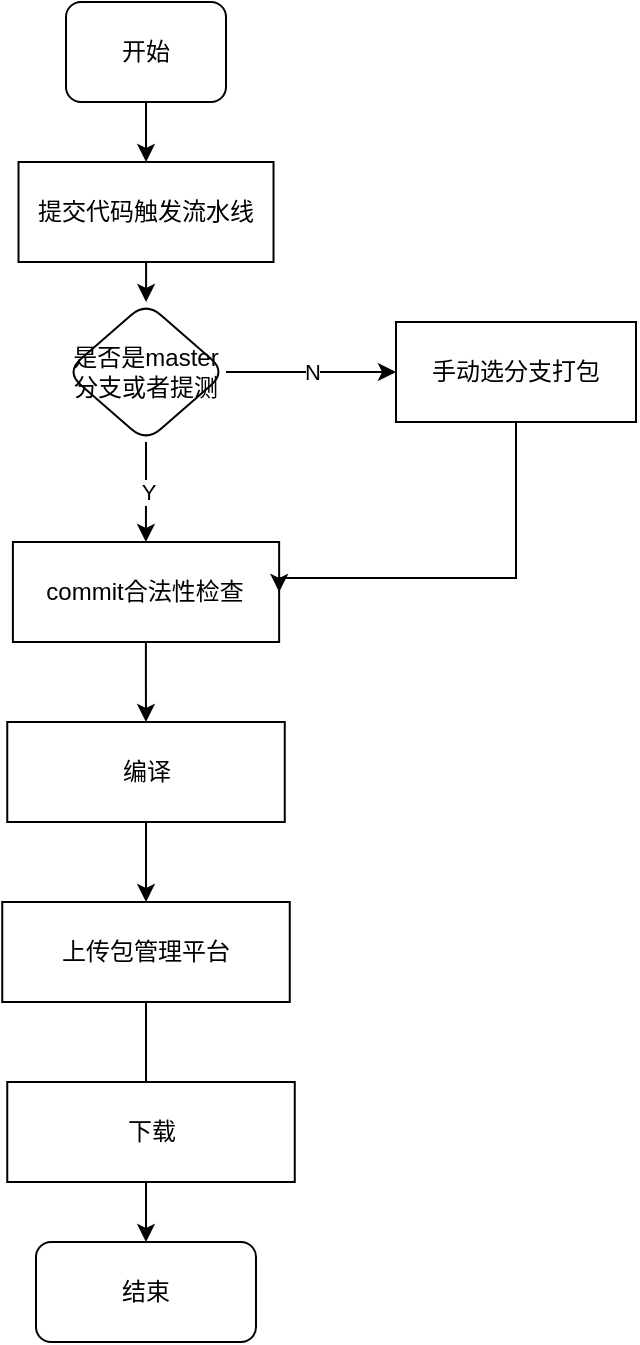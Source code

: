<mxfile version="16.1.2" type="github">
  <diagram id="MRLumtQFugWmHpsNUWH9" name="Page-1">
    <mxGraphModel dx="1298" dy="809" grid="1" gridSize="10" guides="1" tooltips="1" connect="1" arrows="1" fold="1" page="1" pageScale="1" pageWidth="827" pageHeight="1169" math="0" shadow="0">
      <root>
        <mxCell id="0" />
        <mxCell id="1" parent="0" />
        <mxCell id="B7pZqtaMHlKjASyPlcRu-1" style="edgeStyle=orthogonalEdgeStyle;rounded=0;orthogonalLoop=1;jettySize=auto;html=1;exitX=0.5;exitY=1;exitDx=0;exitDy=0;" edge="1" parent="1" source="M-3te0TH6qk-WWZfM-NY-1" target="B7pZqtaMHlKjASyPlcRu-2">
          <mxGeometry relative="1" as="geometry">
            <mxPoint x="245" y="120" as="targetPoint" />
          </mxGeometry>
        </mxCell>
        <mxCell id="M-3te0TH6qk-WWZfM-NY-1" value="开始" style="rounded=1;whiteSpace=wrap;html=1;" parent="1" vertex="1">
          <mxGeometry x="205" y="40" width="80" height="50" as="geometry" />
        </mxCell>
        <mxCell id="M-3te0TH6qk-WWZfM-NY-5" value="" style="edgeStyle=orthogonalEdgeStyle;rounded=0;orthogonalLoop=1;jettySize=auto;html=1;" parent="1" source="M-3te0TH6qk-WWZfM-NY-3" target="M-3te0TH6qk-WWZfM-NY-4" edge="1">
          <mxGeometry relative="1" as="geometry" />
        </mxCell>
        <mxCell id="M-3te0TH6qk-WWZfM-NY-3" value="commit合法性检查" style="rounded=0;whiteSpace=wrap;html=1;" parent="1" vertex="1">
          <mxGeometry x="178.45" y="310" width="133.12" height="50" as="geometry" />
        </mxCell>
        <mxCell id="M-3te0TH6qk-WWZfM-NY-7" value="" style="edgeStyle=orthogonalEdgeStyle;rounded=0;orthogonalLoop=1;jettySize=auto;html=1;" parent="1" source="M-3te0TH6qk-WWZfM-NY-4" target="M-3te0TH6qk-WWZfM-NY-6" edge="1">
          <mxGeometry relative="1" as="geometry" />
        </mxCell>
        <mxCell id="M-3te0TH6qk-WWZfM-NY-4" value="编译" style="whiteSpace=wrap;html=1;rounded=0;" parent="1" vertex="1">
          <mxGeometry x="175.63" y="400" width="138.75" height="50" as="geometry" />
        </mxCell>
        <mxCell id="M-3te0TH6qk-WWZfM-NY-13" value="" style="edgeStyle=orthogonalEdgeStyle;rounded=0;orthogonalLoop=1;jettySize=auto;html=1;" parent="1" source="M-3te0TH6qk-WWZfM-NY-6" target="M-3te0TH6qk-WWZfM-NY-12" edge="1">
          <mxGeometry relative="1" as="geometry" />
        </mxCell>
        <mxCell id="M-3te0TH6qk-WWZfM-NY-6" value="上传包管理平台" style="whiteSpace=wrap;html=1;rounded=0;" parent="1" vertex="1">
          <mxGeometry x="173.13" y="490" width="143.75" height="50" as="geometry" />
        </mxCell>
        <mxCell id="M-3te0TH6qk-WWZfM-NY-12" value="结束" style="rounded=1;whiteSpace=wrap;html=1;" parent="1" vertex="1">
          <mxGeometry x="190" y="660" width="110" height="50" as="geometry" />
        </mxCell>
        <mxCell id="M-3te0TH6qk-WWZfM-NY-16" value="" style="edgeStyle=orthogonalEdgeStyle;rounded=0;orthogonalLoop=1;jettySize=auto;html=1;" parent="1" source="M-3te0TH6qk-WWZfM-NY-14" target="M-3te0TH6qk-WWZfM-NY-3" edge="1">
          <mxGeometry relative="1" as="geometry" />
        </mxCell>
        <mxCell id="M-3te0TH6qk-WWZfM-NY-17" value="Y" style="edgeLabel;html=1;align=center;verticalAlign=middle;resizable=0;points=[];" parent="M-3te0TH6qk-WWZfM-NY-16" vertex="1" connectable="0">
          <mxGeometry x="-0.136" y="1" relative="1" as="geometry">
            <mxPoint y="3" as="offset" />
          </mxGeometry>
        </mxCell>
        <mxCell id="M-3te0TH6qk-WWZfM-NY-23" value="N" style="edgeStyle=orthogonalEdgeStyle;rounded=0;orthogonalLoop=1;jettySize=auto;html=1;exitX=1;exitY=0.5;exitDx=0;exitDy=0;entryX=0;entryY=0.5;entryDx=0;entryDy=0;" parent="1" source="M-3te0TH6qk-WWZfM-NY-14" target="M-3te0TH6qk-WWZfM-NY-22" edge="1">
          <mxGeometry relative="1" as="geometry" />
        </mxCell>
        <mxCell id="M-3te0TH6qk-WWZfM-NY-14" value="是否是master分支或者提测" style="rhombus;whiteSpace=wrap;html=1;rounded=1;" parent="1" vertex="1">
          <mxGeometry x="205" y="190" width="80" height="70" as="geometry" />
        </mxCell>
        <mxCell id="M-3te0TH6qk-WWZfM-NY-24" style="edgeStyle=orthogonalEdgeStyle;rounded=0;orthogonalLoop=1;jettySize=auto;html=1;entryX=1;entryY=0.5;entryDx=0;entryDy=0;" parent="1" source="M-3te0TH6qk-WWZfM-NY-22" target="M-3te0TH6qk-WWZfM-NY-3" edge="1">
          <mxGeometry relative="1" as="geometry">
            <Array as="points">
              <mxPoint x="430" y="328" />
            </Array>
          </mxGeometry>
        </mxCell>
        <mxCell id="M-3te0TH6qk-WWZfM-NY-22" value="手动选分支打包" style="rounded=0;whiteSpace=wrap;html=1;" parent="1" vertex="1">
          <mxGeometry x="370" y="200" width="120" height="50" as="geometry" />
        </mxCell>
        <mxCell id="B7pZqtaMHlKjASyPlcRu-3" value="" style="edgeStyle=orthogonalEdgeStyle;rounded=0;orthogonalLoop=1;jettySize=auto;html=1;" edge="1" parent="1" source="B7pZqtaMHlKjASyPlcRu-2" target="M-3te0TH6qk-WWZfM-NY-14">
          <mxGeometry relative="1" as="geometry" />
        </mxCell>
        <mxCell id="B7pZqtaMHlKjASyPlcRu-2" value="提交代码触发流水线" style="rounded=0;whiteSpace=wrap;html=1;" vertex="1" parent="1">
          <mxGeometry x="181.26" y="120" width="127.5" height="50" as="geometry" />
        </mxCell>
        <mxCell id="B7pZqtaMHlKjASyPlcRu-10" value="下载" style="whiteSpace=wrap;html=1;rounded=0;" vertex="1" parent="1">
          <mxGeometry x="175.63" y="580" width="143.75" height="50" as="geometry" />
        </mxCell>
      </root>
    </mxGraphModel>
  </diagram>
</mxfile>

